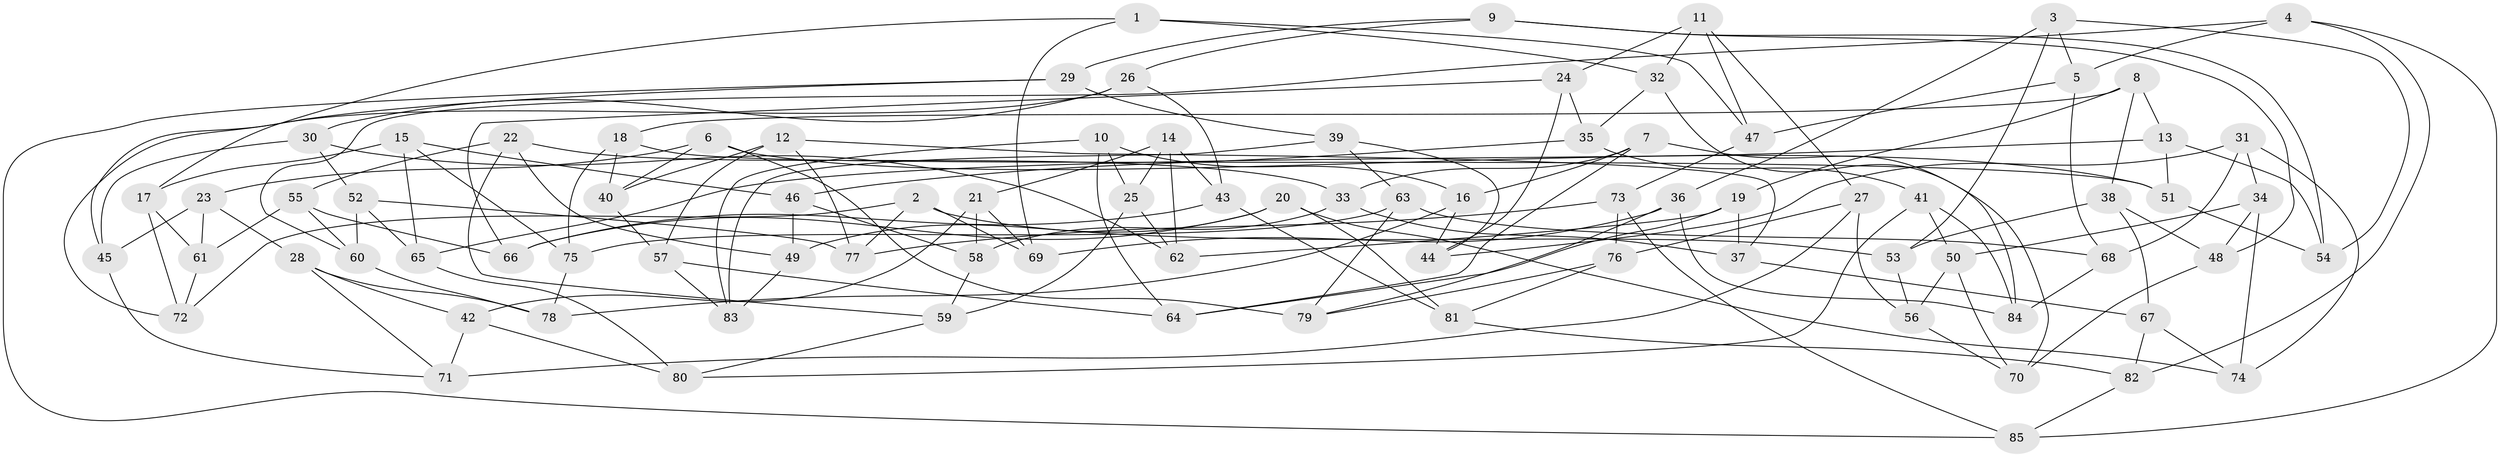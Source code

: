 // coarse degree distribution, {4: 0.28, 5: 0.08, 2: 0.04, 3: 0.28, 10: 0.04, 6: 0.12, 8: 0.12, 11: 0.04}
// Generated by graph-tools (version 1.1) at 2025/02/03/04/25 22:02:06]
// undirected, 85 vertices, 170 edges
graph export_dot {
graph [start="1"]
  node [color=gray90,style=filled];
  1;
  2;
  3;
  4;
  5;
  6;
  7;
  8;
  9;
  10;
  11;
  12;
  13;
  14;
  15;
  16;
  17;
  18;
  19;
  20;
  21;
  22;
  23;
  24;
  25;
  26;
  27;
  28;
  29;
  30;
  31;
  32;
  33;
  34;
  35;
  36;
  37;
  38;
  39;
  40;
  41;
  42;
  43;
  44;
  45;
  46;
  47;
  48;
  49;
  50;
  51;
  52;
  53;
  54;
  55;
  56;
  57;
  58;
  59;
  60;
  61;
  62;
  63;
  64;
  65;
  66;
  67;
  68;
  69;
  70;
  71;
  72;
  73;
  74;
  75;
  76;
  77;
  78;
  79;
  80;
  81;
  82;
  83;
  84;
  85;
  1 -- 32;
  1 -- 47;
  1 -- 69;
  1 -- 17;
  2 -- 69;
  2 -- 53;
  2 -- 77;
  2 -- 72;
  3 -- 36;
  3 -- 54;
  3 -- 5;
  3 -- 53;
  4 -- 5;
  4 -- 60;
  4 -- 85;
  4 -- 82;
  5 -- 47;
  5 -- 68;
  6 -- 23;
  6 -- 51;
  6 -- 40;
  6 -- 79;
  7 -- 64;
  7 -- 16;
  7 -- 33;
  7 -- 70;
  8 -- 13;
  8 -- 18;
  8 -- 38;
  8 -- 19;
  9 -- 48;
  9 -- 26;
  9 -- 54;
  9 -- 29;
  10 -- 25;
  10 -- 64;
  10 -- 16;
  10 -- 83;
  11 -- 47;
  11 -- 24;
  11 -- 32;
  11 -- 27;
  12 -- 57;
  12 -- 37;
  12 -- 40;
  12 -- 77;
  13 -- 54;
  13 -- 65;
  13 -- 51;
  14 -- 43;
  14 -- 21;
  14 -- 62;
  14 -- 25;
  15 -- 17;
  15 -- 75;
  15 -- 46;
  15 -- 65;
  16 -- 78;
  16 -- 44;
  17 -- 61;
  17 -- 72;
  18 -- 40;
  18 -- 51;
  18 -- 75;
  19 -- 37;
  19 -- 64;
  19 -- 62;
  20 -- 66;
  20 -- 81;
  20 -- 49;
  20 -- 74;
  21 -- 69;
  21 -- 58;
  21 -- 42;
  22 -- 55;
  22 -- 49;
  22 -- 59;
  22 -- 33;
  23 -- 28;
  23 -- 45;
  23 -- 61;
  24 -- 66;
  24 -- 35;
  24 -- 44;
  25 -- 62;
  25 -- 59;
  26 -- 43;
  26 -- 30;
  26 -- 72;
  27 -- 76;
  27 -- 56;
  27 -- 71;
  28 -- 78;
  28 -- 42;
  28 -- 71;
  29 -- 85;
  29 -- 45;
  29 -- 39;
  30 -- 45;
  30 -- 62;
  30 -- 52;
  31 -- 44;
  31 -- 34;
  31 -- 68;
  31 -- 74;
  32 -- 35;
  32 -- 84;
  33 -- 37;
  33 -- 58;
  34 -- 48;
  34 -- 74;
  34 -- 50;
  35 -- 41;
  35 -- 46;
  36 -- 84;
  36 -- 69;
  36 -- 79;
  37 -- 67;
  38 -- 48;
  38 -- 53;
  38 -- 67;
  39 -- 63;
  39 -- 83;
  39 -- 44;
  40 -- 57;
  41 -- 80;
  41 -- 84;
  41 -- 50;
  42 -- 80;
  42 -- 71;
  43 -- 66;
  43 -- 81;
  45 -- 71;
  46 -- 58;
  46 -- 49;
  47 -- 73;
  48 -- 70;
  49 -- 83;
  50 -- 70;
  50 -- 56;
  51 -- 54;
  52 -- 60;
  52 -- 65;
  52 -- 77;
  53 -- 56;
  55 -- 66;
  55 -- 60;
  55 -- 61;
  56 -- 70;
  57 -- 64;
  57 -- 83;
  58 -- 59;
  59 -- 80;
  60 -- 78;
  61 -- 72;
  63 -- 68;
  63 -- 79;
  63 -- 75;
  65 -- 80;
  67 -- 74;
  67 -- 82;
  68 -- 84;
  73 -- 85;
  73 -- 76;
  73 -- 77;
  75 -- 78;
  76 -- 79;
  76 -- 81;
  81 -- 82;
  82 -- 85;
}
